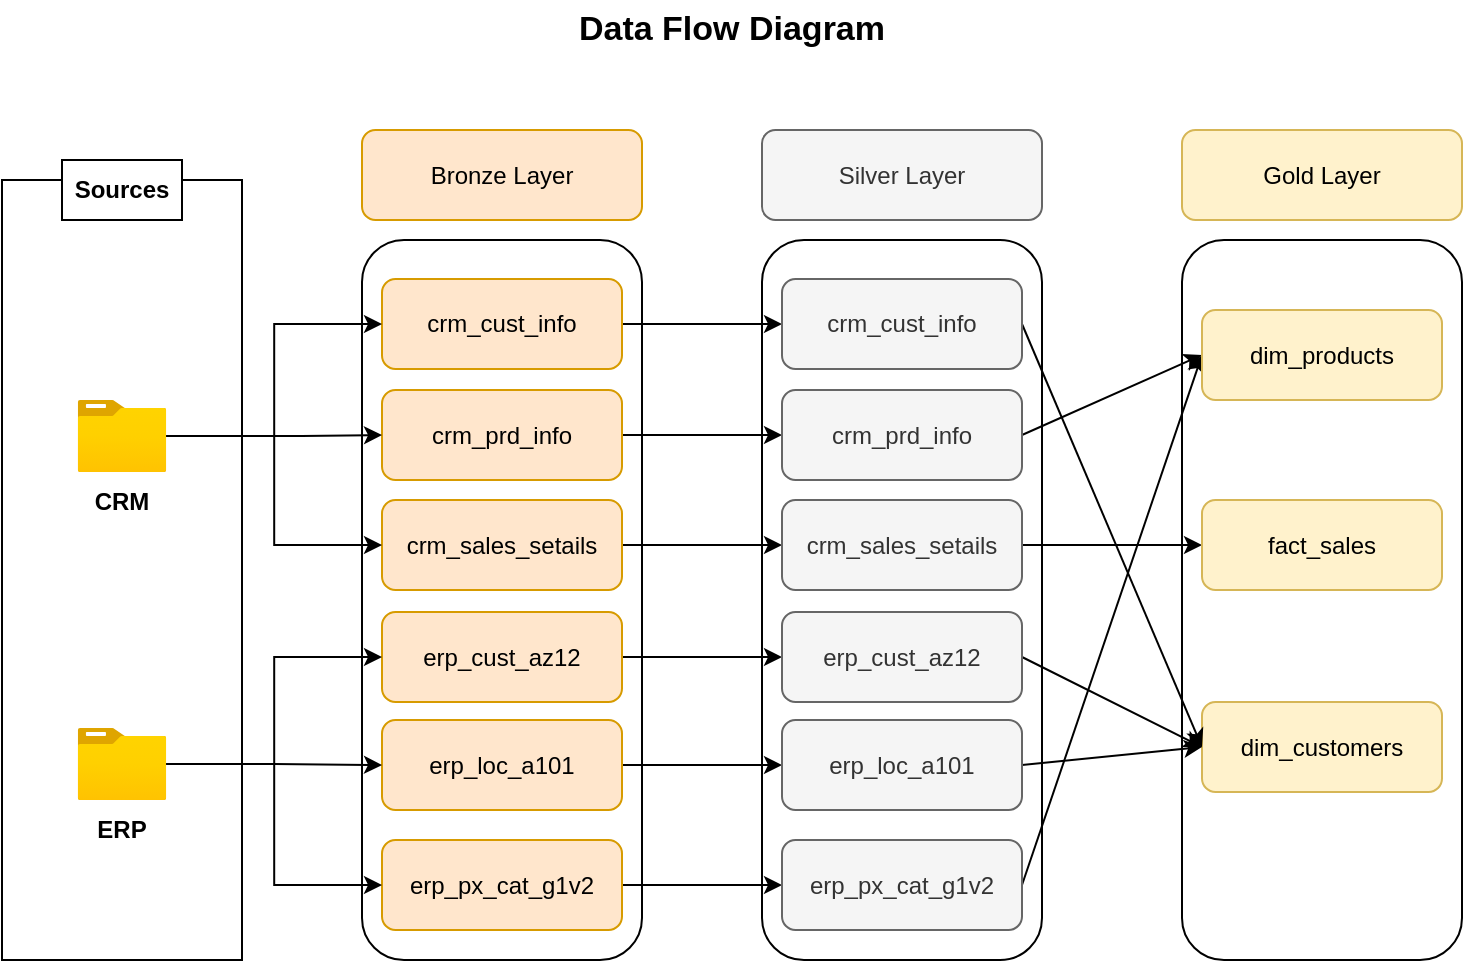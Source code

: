 <mxfile version="26.2.2">
  <diagram name="Page-1" id="iXBaaojKtdzoJH_NNryg">
    <mxGraphModel dx="1058" dy="643" grid="1" gridSize="10" guides="1" tooltips="1" connect="1" arrows="1" fold="1" page="1" pageScale="1" pageWidth="1920" pageHeight="1200" math="0" shadow="0">
      <root>
        <mxCell id="0" />
        <mxCell id="1" parent="0" />
        <mxCell id="SojwOMtYfQzhZggXxIuW-13" value="" style="rounded=1;whiteSpace=wrap;html=1;" parent="1" vertex="1">
          <mxGeometry x="630" y="210" width="140" height="360" as="geometry" />
        </mxCell>
        <mxCell id="SojwOMtYfQzhZggXxIuW-17" value="dim_customers" style="rounded=1;whiteSpace=wrap;html=1;fillColor=#fff2cc;strokeColor=#d6b656;" parent="1" vertex="1">
          <mxGeometry x="640" y="441" width="120" height="45" as="geometry" />
        </mxCell>
        <mxCell id="NUYvxAceGa--DN3CTaLO-1" value="&lt;b&gt;&lt;font style=&quot;font-size: 17px;&quot;&gt;Data Flow Diagram&lt;/font&gt;&lt;/b&gt;" style="text;html=1;align=center;verticalAlign=middle;whiteSpace=wrap;rounded=0;" parent="1" vertex="1">
          <mxGeometry x="280" y="90" width="250" height="30" as="geometry" />
        </mxCell>
        <mxCell id="NUYvxAceGa--DN3CTaLO-2" value="" style="rounded=0;whiteSpace=wrap;html=1;" parent="1" vertex="1">
          <mxGeometry x="40" y="180" width="120" height="390" as="geometry" />
        </mxCell>
        <mxCell id="NUYvxAceGa--DN3CTaLO-3" value="&lt;b&gt;Sources&lt;/b&gt;" style="text;html=1;align=center;verticalAlign=middle;whiteSpace=wrap;rounded=0;fillColor=default;strokeColor=default;" parent="1" vertex="1">
          <mxGeometry x="70" y="170" width="60" height="30" as="geometry" />
        </mxCell>
        <mxCell id="NUYvxAceGa--DN3CTaLO-10" value="" style="rounded=1;whiteSpace=wrap;html=1;" parent="1" vertex="1">
          <mxGeometry x="220" y="210" width="140" height="360" as="geometry" />
        </mxCell>
        <mxCell id="NUYvxAceGa--DN3CTaLO-11" value="Bronze Layer" style="rounded=1;whiteSpace=wrap;html=1;fillColor=#ffe6cc;strokeColor=#d79b00;" parent="1" vertex="1">
          <mxGeometry x="220" y="155" width="140" height="45" as="geometry" />
        </mxCell>
        <mxCell id="NUYvxAceGa--DN3CTaLO-12" value="" style="rounded=1;whiteSpace=wrap;html=1;" parent="1" vertex="1">
          <mxGeometry x="420" y="210" width="140" height="360" as="geometry" />
        </mxCell>
        <mxCell id="NUYvxAceGa--DN3CTaLO-13" value="Silver Layer" style="rounded=1;whiteSpace=wrap;html=1;fillColor=#f5f5f5;fontColor=#333333;strokeColor=#666666;" parent="1" vertex="1">
          <mxGeometry x="420" y="155" width="140" height="45" as="geometry" />
        </mxCell>
        <mxCell id="SojwOMtYfQzhZggXxIuW-7" style="edgeStyle=orthogonalEdgeStyle;rounded=0;orthogonalLoop=1;jettySize=auto;html=1;exitX=1;exitY=0.5;exitDx=0;exitDy=0;" parent="1" source="NUYvxAceGa--DN3CTaLO-14" target="SojwOMtYfQzhZggXxIuW-1" edge="1">
          <mxGeometry relative="1" as="geometry" />
        </mxCell>
        <mxCell id="NUYvxAceGa--DN3CTaLO-14" value="crm_cust_info" style="rounded=1;whiteSpace=wrap;html=1;fillColor=#ffe6cc;strokeColor=#d79b00;" parent="1" vertex="1">
          <mxGeometry x="230" y="229.5" width="120" height="45" as="geometry" />
        </mxCell>
        <mxCell id="SojwOMtYfQzhZggXxIuW-9" style="edgeStyle=orthogonalEdgeStyle;rounded=0;orthogonalLoop=1;jettySize=auto;html=1;entryX=0;entryY=0.5;entryDx=0;entryDy=0;" parent="1" source="NUYvxAceGa--DN3CTaLO-15" target="SojwOMtYfQzhZggXxIuW-2" edge="1">
          <mxGeometry relative="1" as="geometry" />
        </mxCell>
        <mxCell id="NUYvxAceGa--DN3CTaLO-15" value="crm_prd_info" style="rounded=1;whiteSpace=wrap;html=1;fillColor=#ffe6cc;strokeColor=#d79b00;" parent="1" vertex="1">
          <mxGeometry x="230" y="285" width="120" height="45" as="geometry" />
        </mxCell>
        <mxCell id="SojwOMtYfQzhZggXxIuW-8" style="edgeStyle=orthogonalEdgeStyle;rounded=0;orthogonalLoop=1;jettySize=auto;html=1;" parent="1" source="NUYvxAceGa--DN3CTaLO-16" target="SojwOMtYfQzhZggXxIuW-3" edge="1">
          <mxGeometry relative="1" as="geometry" />
        </mxCell>
        <mxCell id="NUYvxAceGa--DN3CTaLO-16" value="crm_sales_setails" style="rounded=1;whiteSpace=wrap;html=1;fillColor=#ffe6cc;strokeColor=#d79b00;" parent="1" vertex="1">
          <mxGeometry x="230" y="340" width="120" height="45" as="geometry" />
        </mxCell>
        <mxCell id="SojwOMtYfQzhZggXxIuW-10" style="edgeStyle=orthogonalEdgeStyle;rounded=0;orthogonalLoop=1;jettySize=auto;html=1;entryX=0;entryY=0.5;entryDx=0;entryDy=0;" parent="1" source="NUYvxAceGa--DN3CTaLO-17" target="SojwOMtYfQzhZggXxIuW-4" edge="1">
          <mxGeometry relative="1" as="geometry" />
        </mxCell>
        <mxCell id="NUYvxAceGa--DN3CTaLO-17" value="erp_cust_az12" style="rounded=1;whiteSpace=wrap;html=1;fillColor=#ffe6cc;strokeColor=#d79b00;" parent="1" vertex="1">
          <mxGeometry x="230" y="396" width="120" height="45" as="geometry" />
        </mxCell>
        <mxCell id="SojwOMtYfQzhZggXxIuW-11" style="edgeStyle=orthogonalEdgeStyle;rounded=0;orthogonalLoop=1;jettySize=auto;html=1;entryX=0;entryY=0.5;entryDx=0;entryDy=0;" parent="1" source="NUYvxAceGa--DN3CTaLO-18" target="SojwOMtYfQzhZggXxIuW-5" edge="1">
          <mxGeometry relative="1" as="geometry" />
        </mxCell>
        <mxCell id="NUYvxAceGa--DN3CTaLO-18" value="erp_loc_a101" style="rounded=1;whiteSpace=wrap;html=1;fillColor=#ffe6cc;strokeColor=#d79b00;" parent="1" vertex="1">
          <mxGeometry x="230" y="450" width="120" height="45" as="geometry" />
        </mxCell>
        <mxCell id="SojwOMtYfQzhZggXxIuW-12" style="edgeStyle=orthogonalEdgeStyle;rounded=0;orthogonalLoop=1;jettySize=auto;html=1;entryX=0;entryY=0.5;entryDx=0;entryDy=0;" parent="1" source="NUYvxAceGa--DN3CTaLO-19" target="SojwOMtYfQzhZggXxIuW-6" edge="1">
          <mxGeometry relative="1" as="geometry" />
        </mxCell>
        <mxCell id="NUYvxAceGa--DN3CTaLO-19" value="erp_px_cat_g1v2" style="rounded=1;whiteSpace=wrap;html=1;fillColor=#ffe6cc;strokeColor=#d79b00;" parent="1" vertex="1">
          <mxGeometry x="230" y="510" width="120" height="45" as="geometry" />
        </mxCell>
        <mxCell id="NUYvxAceGa--DN3CTaLO-20" value="" style="group" parent="1" vertex="1" connectable="0">
          <mxGeometry x="70" y="454" width="60" height="66" as="geometry" />
        </mxCell>
        <mxCell id="NUYvxAceGa--DN3CTaLO-6" value="" style="image;aspect=fixed;html=1;points=[];align=center;fontSize=12;image=img/lib/azure2/general/Folder_Blank.svg;" parent="NUYvxAceGa--DN3CTaLO-20" vertex="1">
          <mxGeometry x="7.82" width="44.36" height="36" as="geometry" />
        </mxCell>
        <mxCell id="NUYvxAceGa--DN3CTaLO-8" value="&lt;b&gt;ERP&lt;/b&gt;" style="text;html=1;align=center;verticalAlign=middle;whiteSpace=wrap;rounded=0;" parent="NUYvxAceGa--DN3CTaLO-20" vertex="1">
          <mxGeometry y="36" width="60" height="30" as="geometry" />
        </mxCell>
        <mxCell id="NUYvxAceGa--DN3CTaLO-21" value="" style="group" parent="1" vertex="1" connectable="0">
          <mxGeometry x="70" y="290" width="60" height="66" as="geometry" />
        </mxCell>
        <mxCell id="NUYvxAceGa--DN3CTaLO-5" value="" style="image;aspect=fixed;html=1;points=[];align=center;fontSize=12;image=img/lib/azure2/general/Folder_Blank.svg;" parent="NUYvxAceGa--DN3CTaLO-21" vertex="1">
          <mxGeometry x="7.82" width="44.36" height="36" as="geometry" />
        </mxCell>
        <mxCell id="NUYvxAceGa--DN3CTaLO-7" value="&lt;b&gt;CRM&lt;/b&gt;" style="text;html=1;align=center;verticalAlign=middle;whiteSpace=wrap;rounded=0;" parent="NUYvxAceGa--DN3CTaLO-21" vertex="1">
          <mxGeometry y="36" width="60" height="30" as="geometry" />
        </mxCell>
        <mxCell id="NUYvxAceGa--DN3CTaLO-24" style="edgeStyle=orthogonalEdgeStyle;rounded=0;orthogonalLoop=1;jettySize=auto;html=1;entryX=0;entryY=0.5;entryDx=0;entryDy=0;" parent="1" source="NUYvxAceGa--DN3CTaLO-5" target="NUYvxAceGa--DN3CTaLO-15" edge="1">
          <mxGeometry relative="1" as="geometry">
            <Array as="points">
              <mxPoint x="190" y="308" />
              <mxPoint x="190" y="308" />
            </Array>
          </mxGeometry>
        </mxCell>
        <mxCell id="NUYvxAceGa--DN3CTaLO-25" style="edgeStyle=orthogonalEdgeStyle;rounded=0;orthogonalLoop=1;jettySize=auto;html=1;entryX=0;entryY=0.5;entryDx=0;entryDy=0;" parent="1" source="NUYvxAceGa--DN3CTaLO-5" target="NUYvxAceGa--DN3CTaLO-14" edge="1">
          <mxGeometry relative="1" as="geometry" />
        </mxCell>
        <mxCell id="NUYvxAceGa--DN3CTaLO-29" style="edgeStyle=orthogonalEdgeStyle;rounded=0;orthogonalLoop=1;jettySize=auto;html=1;entryX=0;entryY=0.5;entryDx=0;entryDy=0;" parent="1" source="NUYvxAceGa--DN3CTaLO-5" target="NUYvxAceGa--DN3CTaLO-16" edge="1">
          <mxGeometry relative="1" as="geometry" />
        </mxCell>
        <mxCell id="NUYvxAceGa--DN3CTaLO-30" style="edgeStyle=orthogonalEdgeStyle;rounded=0;orthogonalLoop=1;jettySize=auto;html=1;" parent="1" source="NUYvxAceGa--DN3CTaLO-6" target="NUYvxAceGa--DN3CTaLO-18" edge="1">
          <mxGeometry relative="1" as="geometry" />
        </mxCell>
        <mxCell id="NUYvxAceGa--DN3CTaLO-31" style="edgeStyle=orthogonalEdgeStyle;rounded=0;orthogonalLoop=1;jettySize=auto;html=1;entryX=0;entryY=0.5;entryDx=0;entryDy=0;" parent="1" source="NUYvxAceGa--DN3CTaLO-6" target="NUYvxAceGa--DN3CTaLO-17" edge="1">
          <mxGeometry relative="1" as="geometry" />
        </mxCell>
        <mxCell id="NUYvxAceGa--DN3CTaLO-32" style="edgeStyle=orthogonalEdgeStyle;rounded=0;orthogonalLoop=1;jettySize=auto;html=1;entryX=0;entryY=0.5;entryDx=0;entryDy=0;" parent="1" source="NUYvxAceGa--DN3CTaLO-6" target="NUYvxAceGa--DN3CTaLO-19" edge="1">
          <mxGeometry relative="1" as="geometry" />
        </mxCell>
        <mxCell id="Y9xcvnEmC0oR_sJDcTGN-1" style="rounded=0;orthogonalLoop=1;jettySize=auto;html=1;exitX=1;exitY=0.5;exitDx=0;exitDy=0;entryX=0;entryY=0.5;entryDx=0;entryDy=0;" edge="1" parent="1" source="SojwOMtYfQzhZggXxIuW-1" target="SojwOMtYfQzhZggXxIuW-17">
          <mxGeometry relative="1" as="geometry" />
        </mxCell>
        <mxCell id="SojwOMtYfQzhZggXxIuW-1" value="crm_cust_info" style="rounded=1;whiteSpace=wrap;html=1;fillColor=#f5f5f5;strokeColor=#666666;fontColor=#333333;" parent="1" vertex="1">
          <mxGeometry x="430" y="229.5" width="120" height="45" as="geometry" />
        </mxCell>
        <mxCell id="Y9xcvnEmC0oR_sJDcTGN-2" style="rounded=0;orthogonalLoop=1;jettySize=auto;html=1;exitX=1;exitY=0.5;exitDx=0;exitDy=0;entryX=0;entryY=0.5;entryDx=0;entryDy=0;" edge="1" parent="1" source="SojwOMtYfQzhZggXxIuW-2" target="SojwOMtYfQzhZggXxIuW-16">
          <mxGeometry relative="1" as="geometry" />
        </mxCell>
        <mxCell id="SojwOMtYfQzhZggXxIuW-2" value="crm_prd_info" style="rounded=1;whiteSpace=wrap;html=1;fillColor=#f5f5f5;strokeColor=#666666;fontColor=#333333;" parent="1" vertex="1">
          <mxGeometry x="430" y="285" width="120" height="45" as="geometry" />
        </mxCell>
        <mxCell id="Y9xcvnEmC0oR_sJDcTGN-3" style="rounded=0;orthogonalLoop=1;jettySize=auto;html=1;exitX=1;exitY=0.5;exitDx=0;exitDy=0;entryX=0;entryY=0.5;entryDx=0;entryDy=0;" edge="1" parent="1" source="SojwOMtYfQzhZggXxIuW-3" target="SojwOMtYfQzhZggXxIuW-18">
          <mxGeometry relative="1" as="geometry" />
        </mxCell>
        <mxCell id="SojwOMtYfQzhZggXxIuW-3" value="crm_sales_setails" style="rounded=1;whiteSpace=wrap;html=1;fillColor=#f5f5f5;strokeColor=#666666;fontColor=#333333;" parent="1" vertex="1">
          <mxGeometry x="430" y="340" width="120" height="45" as="geometry" />
        </mxCell>
        <mxCell id="Y9xcvnEmC0oR_sJDcTGN-4" style="rounded=0;orthogonalLoop=1;jettySize=auto;html=1;exitX=1;exitY=0.5;exitDx=0;exitDy=0;entryX=0;entryY=0.5;entryDx=0;entryDy=0;" edge="1" parent="1" source="SojwOMtYfQzhZggXxIuW-4" target="SojwOMtYfQzhZggXxIuW-17">
          <mxGeometry relative="1" as="geometry" />
        </mxCell>
        <mxCell id="SojwOMtYfQzhZggXxIuW-4" value="erp_cust_az12" style="rounded=1;whiteSpace=wrap;html=1;fillColor=#f5f5f5;strokeColor=#666666;fontColor=#333333;" parent="1" vertex="1">
          <mxGeometry x="430" y="396" width="120" height="45" as="geometry" />
        </mxCell>
        <mxCell id="Y9xcvnEmC0oR_sJDcTGN-5" style="rounded=0;orthogonalLoop=1;jettySize=auto;html=1;exitX=1;exitY=0.5;exitDx=0;exitDy=0;entryX=0;entryY=0.5;entryDx=0;entryDy=0;" edge="1" parent="1" source="SojwOMtYfQzhZggXxIuW-5" target="SojwOMtYfQzhZggXxIuW-17">
          <mxGeometry relative="1" as="geometry" />
        </mxCell>
        <mxCell id="SojwOMtYfQzhZggXxIuW-5" value="erp_loc_a101" style="rounded=1;whiteSpace=wrap;html=1;fillColor=#f5f5f5;strokeColor=#666666;fontColor=#333333;" parent="1" vertex="1">
          <mxGeometry x="430" y="450" width="120" height="45" as="geometry" />
        </mxCell>
        <mxCell id="Y9xcvnEmC0oR_sJDcTGN-6" style="rounded=0;orthogonalLoop=1;jettySize=auto;html=1;exitX=1;exitY=0.5;exitDx=0;exitDy=0;entryX=0;entryY=0.5;entryDx=0;entryDy=0;" edge="1" parent="1" source="SojwOMtYfQzhZggXxIuW-6" target="SojwOMtYfQzhZggXxIuW-16">
          <mxGeometry relative="1" as="geometry" />
        </mxCell>
        <mxCell id="SojwOMtYfQzhZggXxIuW-6" value="erp_px_cat_g1v2" style="rounded=1;whiteSpace=wrap;html=1;fillColor=#f5f5f5;strokeColor=#666666;fontColor=#333333;" parent="1" vertex="1">
          <mxGeometry x="430" y="510" width="120" height="45" as="geometry" />
        </mxCell>
        <mxCell id="SojwOMtYfQzhZggXxIuW-14" value="Gold Layer" style="rounded=1;whiteSpace=wrap;html=1;fillColor=#fff2cc;strokeColor=#d6b656;" parent="1" vertex="1">
          <mxGeometry x="630" y="155" width="140" height="45" as="geometry" />
        </mxCell>
        <mxCell id="SojwOMtYfQzhZggXxIuW-16" value="dim_products" style="rounded=1;whiteSpace=wrap;html=1;fillColor=#fff2cc;strokeColor=#d6b656;" parent="1" vertex="1">
          <mxGeometry x="640" y="245" width="120" height="45" as="geometry" />
        </mxCell>
        <mxCell id="SojwOMtYfQzhZggXxIuW-18" value="fact_sales" style="rounded=1;whiteSpace=wrap;html=1;fillColor=#fff2cc;strokeColor=#d6b656;" parent="1" vertex="1">
          <mxGeometry x="640" y="340" width="120" height="45" as="geometry" />
        </mxCell>
      </root>
    </mxGraphModel>
  </diagram>
</mxfile>
